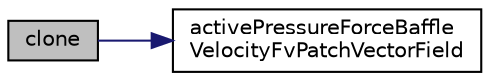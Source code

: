 digraph "clone"
{
  bgcolor="transparent";
  edge [fontname="Helvetica",fontsize="10",labelfontname="Helvetica",labelfontsize="10"];
  node [fontname="Helvetica",fontsize="10",shape=record];
  rankdir="LR";
  Node1 [label="clone",height=0.2,width=0.4,color="black", fillcolor="grey75", style="filled", fontcolor="black"];
  Node1 -> Node2 [color="midnightblue",fontsize="10",style="solid",fontname="Helvetica"];
  Node2 [label="activePressureForceBaffle\lVelocityFvPatchVectorField",height=0.2,width=0.4,color="black",URL="$a00017.html#ad7b18183529b37592257b19079cee18e",tooltip="Construct from patch and internal field. "];
}
